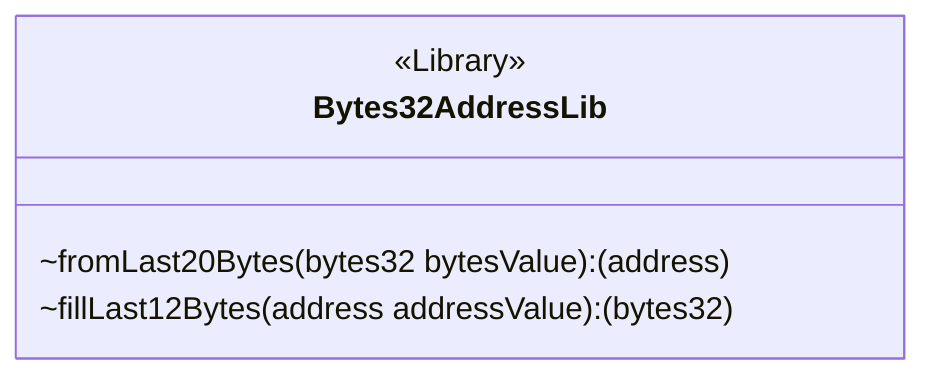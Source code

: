 classDiagram
  %% 248:311:0
  class Bytes32AddressLib {
    <<Library>>
    ~fromLast20Bytes(bytes32 bytesValue): (address)
    ~fillLast12Bytes(address addressValue): (bytes32)
  }